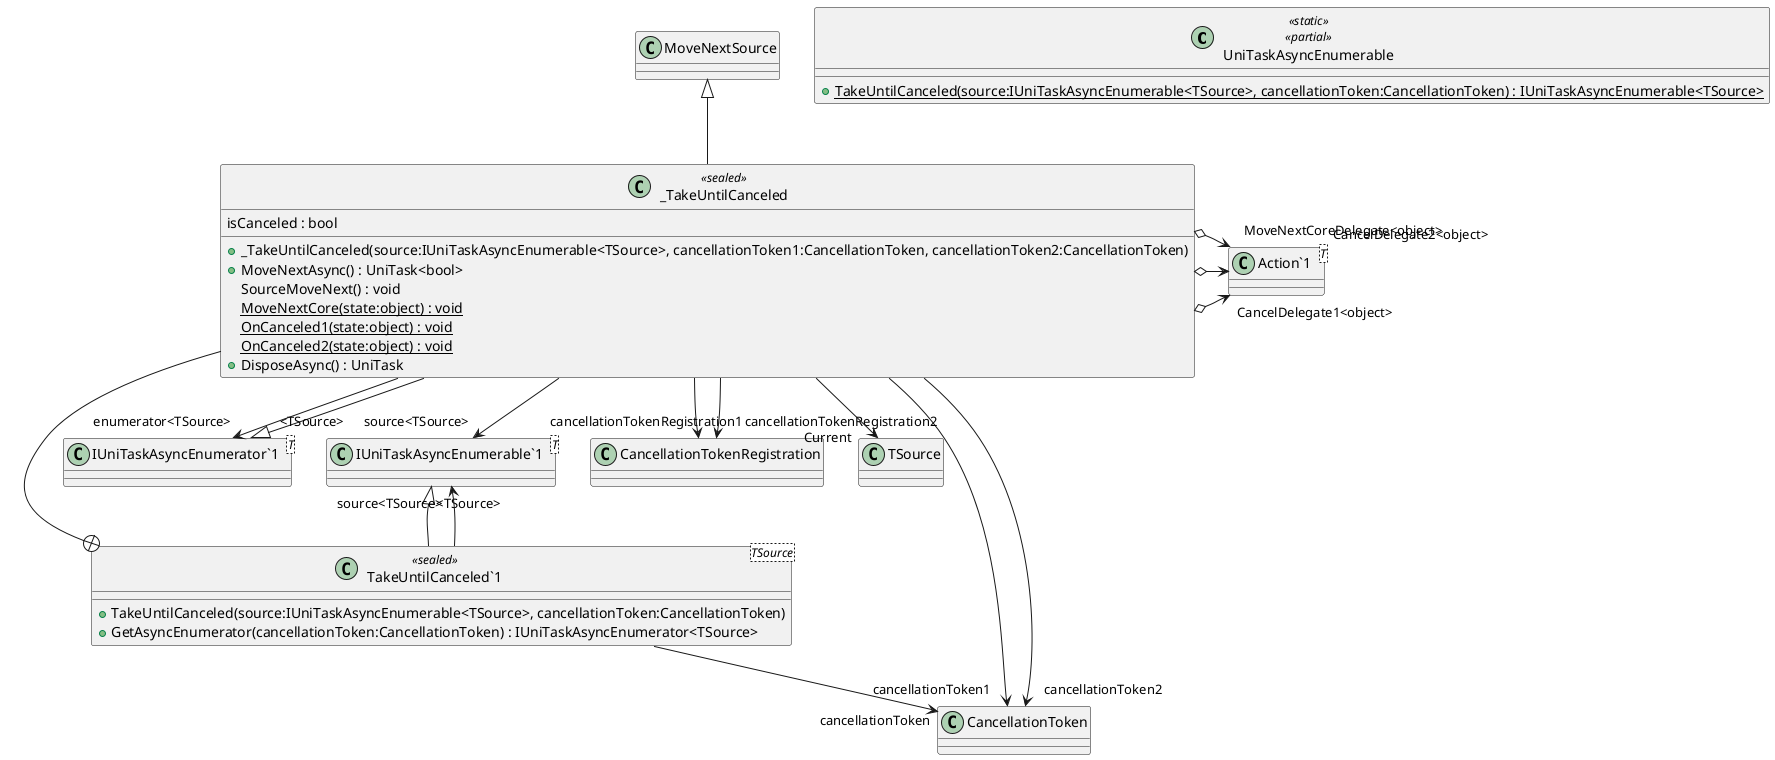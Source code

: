 @startuml
class UniTaskAsyncEnumerable <<static>> <<partial>> {
    + {static} TakeUntilCanceled(source:IUniTaskAsyncEnumerable<TSource>, cancellationToken:CancellationToken) : IUniTaskAsyncEnumerable<TSource>
}
class "TakeUntilCanceled`1"<TSource> <<sealed>> {
    + TakeUntilCanceled(source:IUniTaskAsyncEnumerable<TSource>, cancellationToken:CancellationToken)
    + GetAsyncEnumerator(cancellationToken:CancellationToken) : IUniTaskAsyncEnumerator<TSource>
}
class "IUniTaskAsyncEnumerable`1"<T> {
}
class _TakeUntilCanceled <<sealed>> {
    isCanceled : bool
    + _TakeUntilCanceled(source:IUniTaskAsyncEnumerable<TSource>, cancellationToken1:CancellationToken, cancellationToken2:CancellationToken)
    + MoveNextAsync() : UniTask<bool>
    SourceMoveNext() : void
    {static} MoveNextCore(state:object) : void
    {static} OnCanceled1(state:object) : void
    {static} OnCanceled2(state:object) : void
    + DisposeAsync() : UniTask
}
class "IUniTaskAsyncEnumerator`1"<T> {
}
class "Action`1"<T> {
}
"IUniTaskAsyncEnumerable`1" "<TSource>" <|-- "TakeUntilCanceled`1"
"TakeUntilCanceled`1" --> "source<TSource>" "IUniTaskAsyncEnumerable`1"
"TakeUntilCanceled`1" --> "cancellationToken" CancellationToken
"TakeUntilCanceled`1" +-- _TakeUntilCanceled
MoveNextSource <|-- _TakeUntilCanceled
"IUniTaskAsyncEnumerator`1" "<TSource>" <|-- _TakeUntilCanceled
_TakeUntilCanceled o-> "CancelDelegate1<object>" "Action`1"
_TakeUntilCanceled o-> "CancelDelegate2<object>" "Action`1"
_TakeUntilCanceled o-> "MoveNextCoreDelegate<object>" "Action`1"
_TakeUntilCanceled --> "source<TSource>" "IUniTaskAsyncEnumerable`1"
_TakeUntilCanceled --> "cancellationToken1" CancellationToken
_TakeUntilCanceled --> "cancellationToken2" CancellationToken
_TakeUntilCanceled --> "cancellationTokenRegistration1" CancellationTokenRegistration
_TakeUntilCanceled --> "cancellationTokenRegistration2" CancellationTokenRegistration
_TakeUntilCanceled --> "enumerator<TSource>" "IUniTaskAsyncEnumerator`1"
_TakeUntilCanceled --> "Current" TSource
@enduml
